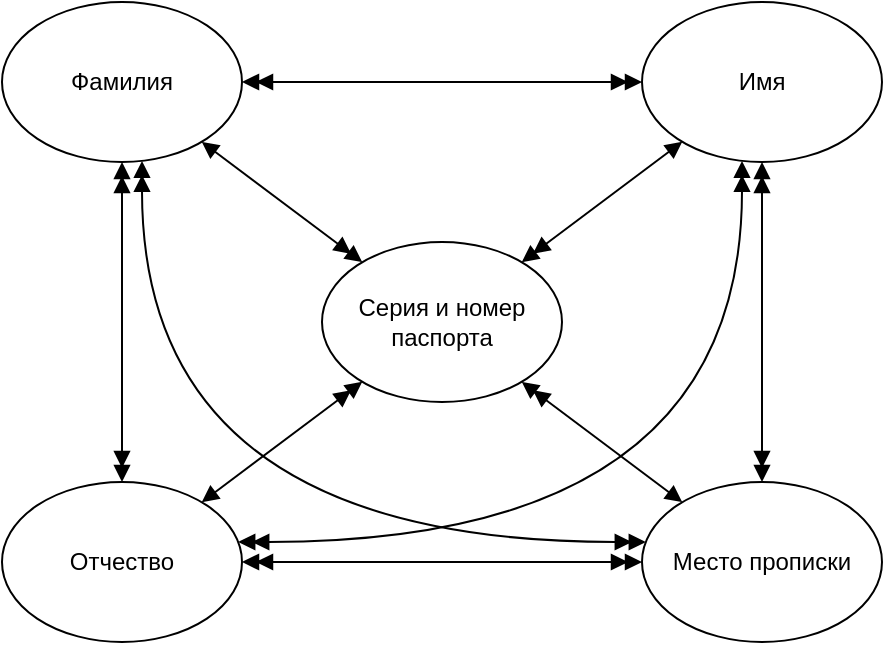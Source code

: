 <mxfile version="16.1.0" type="device"><diagram id="bjiwIFPa3C7VZGjJZWLB" name="Page-1"><mxGraphModel dx="982" dy="526" grid="1" gridSize="10" guides="1" tooltips="1" connect="1" arrows="1" fold="1" page="1" pageScale="1" pageWidth="827" pageHeight="1169" background="none" math="0" shadow="0"><root><mxCell id="0"/><mxCell id="1" parent="0"/><mxCell id="OgdQoFX8DZ056ajtmQ7H-3" value="Серия и номер паспорта" style="ellipse;whiteSpace=wrap;html=1;" parent="1" vertex="1"><mxGeometry x="320" y="360" width="120" height="80" as="geometry"/></mxCell><mxCell id="OgdQoFX8DZ056ajtmQ7H-4" value="Фамилия" style="ellipse;whiteSpace=wrap;html=1;" parent="1" vertex="1"><mxGeometry x="160" y="240" width="120" height="80" as="geometry"/></mxCell><mxCell id="OgdQoFX8DZ056ajtmQ7H-5" value="Имя" style="ellipse;whiteSpace=wrap;html=1;" parent="1" vertex="1"><mxGeometry x="480" y="240" width="120" height="80" as="geometry"/></mxCell><mxCell id="OgdQoFX8DZ056ajtmQ7H-6" value="Отчество" style="ellipse;whiteSpace=wrap;html=1;" parent="1" vertex="1"><mxGeometry x="160" y="480" width="120" height="80" as="geometry"/></mxCell><mxCell id="OgdQoFX8DZ056ajtmQ7H-7" value="Место прописки" style="ellipse;whiteSpace=wrap;html=1;" parent="1" vertex="1"><mxGeometry x="480" y="480" width="120" height="80" as="geometry"/></mxCell><mxCell id="OgdQoFX8DZ056ajtmQ7H-8" value="" style="endArrow=block;html=1;rounded=0;endFill=1;startArrow=doubleBlock;startFill=1;" parent="1" source="OgdQoFX8DZ056ajtmQ7H-3" target="OgdQoFX8DZ056ajtmQ7H-4" edge="1"><mxGeometry width="50" height="50" relative="1" as="geometry"><mxPoint x="310" y="360" as="sourcePoint"/><mxPoint x="250" y="320" as="targetPoint"/></mxGeometry></mxCell><mxCell id="OgdQoFX8DZ056ajtmQ7H-9" value="" style="endArrow=block;html=1;rounded=0;endFill=1;startArrow=doubleBlock;startFill=1;" parent="1" source="OgdQoFX8DZ056ajtmQ7H-3" target="OgdQoFX8DZ056ajtmQ7H-5" edge="1"><mxGeometry width="50" height="50" relative="1" as="geometry"><mxPoint x="350.067" y="380.146" as="sourcePoint"/><mxPoint x="269.862" y="319.896" as="targetPoint"/></mxGeometry></mxCell><mxCell id="OgdQoFX8DZ056ajtmQ7H-10" value="" style="endArrow=block;html=1;rounded=0;endFill=1;startArrow=doubleBlock;startFill=1;" parent="1" source="OgdQoFX8DZ056ajtmQ7H-3" target="OgdQoFX8DZ056ajtmQ7H-7" edge="1"><mxGeometry width="50" height="50" relative="1" as="geometry"><mxPoint x="429.933" y="380.146" as="sourcePoint"/><mxPoint x="510.138" y="319.896" as="targetPoint"/></mxGeometry></mxCell><mxCell id="OgdQoFX8DZ056ajtmQ7H-11" value="" style="endArrow=block;html=1;rounded=0;endFill=1;startArrow=doubleBlock;startFill=1;" parent="1" source="OgdQoFX8DZ056ajtmQ7H-3" target="OgdQoFX8DZ056ajtmQ7H-6" edge="1"><mxGeometry width="50" height="50" relative="1" as="geometry"><mxPoint x="439.933" y="390.146" as="sourcePoint"/><mxPoint x="520.138" y="329.896" as="targetPoint"/></mxGeometry></mxCell><mxCell id="OgdQoFX8DZ056ajtmQ7H-12" value="" style="endArrow=doubleBlock;html=1;rounded=0;endFill=1;startArrow=doubleBlock;startFill=1;" parent="1" source="OgdQoFX8DZ056ajtmQ7H-7" target="OgdQoFX8DZ056ajtmQ7H-5" edge="1"><mxGeometry width="50" height="50" relative="1" as="geometry"><mxPoint x="429.933" y="380.146" as="sourcePoint"/><mxPoint x="510.138" y="319.896" as="targetPoint"/></mxGeometry></mxCell><mxCell id="OgdQoFX8DZ056ajtmQ7H-13" value="" style="endArrow=doubleBlock;html=1;rounded=0;endFill=1;startArrow=doubleBlock;startFill=1;" parent="1" source="OgdQoFX8DZ056ajtmQ7H-7" target="OgdQoFX8DZ056ajtmQ7H-6" edge="1"><mxGeometry width="50" height="50" relative="1" as="geometry"><mxPoint x="550" y="490" as="sourcePoint"/><mxPoint x="550" y="330" as="targetPoint"/></mxGeometry></mxCell><mxCell id="OgdQoFX8DZ056ajtmQ7H-16" value="" style="endArrow=doubleBlock;html=1;rounded=0;endFill=1;startArrow=doubleBlock;startFill=1;" parent="1" source="OgdQoFX8DZ056ajtmQ7H-4" target="OgdQoFX8DZ056ajtmQ7H-6" edge="1"><mxGeometry width="50" height="50" relative="1" as="geometry"><mxPoint x="230" y="399.71" as="sourcePoint"/><mxPoint x="30" y="399.71" as="targetPoint"/></mxGeometry></mxCell><mxCell id="OgdQoFX8DZ056ajtmQ7H-17" value="" style="endArrow=doubleBlock;html=1;rounded=0;endFill=1;startArrow=doubleBlock;startFill=1;" parent="1" source="OgdQoFX8DZ056ajtmQ7H-4" target="OgdQoFX8DZ056ajtmQ7H-5" edge="1"><mxGeometry width="50" height="50" relative="1" as="geometry"><mxPoint x="550" y="490" as="sourcePoint"/><mxPoint x="550" y="330" as="targetPoint"/></mxGeometry></mxCell><mxCell id="OgdQoFX8DZ056ajtmQ7H-19" value="" style="endArrow=doubleBlock;html=1;rounded=0;endFill=1;startArrow=doubleBlock;startFill=1;edgeStyle=orthogonalEdgeStyle;curved=1;" parent="1" source="OgdQoFX8DZ056ajtmQ7H-6" target="OgdQoFX8DZ056ajtmQ7H-5" edge="1"><mxGeometry width="50" height="50" relative="1" as="geometry"><mxPoint x="491.093" y="522.399" as="sourcePoint"/><mxPoint x="240" y="329.441" as="targetPoint"/><Array as="points"><mxPoint x="530" y="510"/></Array></mxGeometry></mxCell><mxCell id="OgdQoFX8DZ056ajtmQ7H-20" value="" style="endArrow=doubleBlock;html=1;rounded=0;endFill=1;startArrow=doubleBlock;startFill=1;edgeStyle=orthogonalEdgeStyle;curved=1;" parent="1" source="OgdQoFX8DZ056ajtmQ7H-7" target="OgdQoFX8DZ056ajtmQ7H-4" edge="1"><mxGeometry width="50" height="50" relative="1" as="geometry"><mxPoint x="240" y="490.559" as="sourcePoint"/><mxPoint x="491.905" y="300" as="targetPoint"/><Array as="points"><mxPoint x="230" y="510"/></Array></mxGeometry></mxCell></root></mxGraphModel></diagram></mxfile>